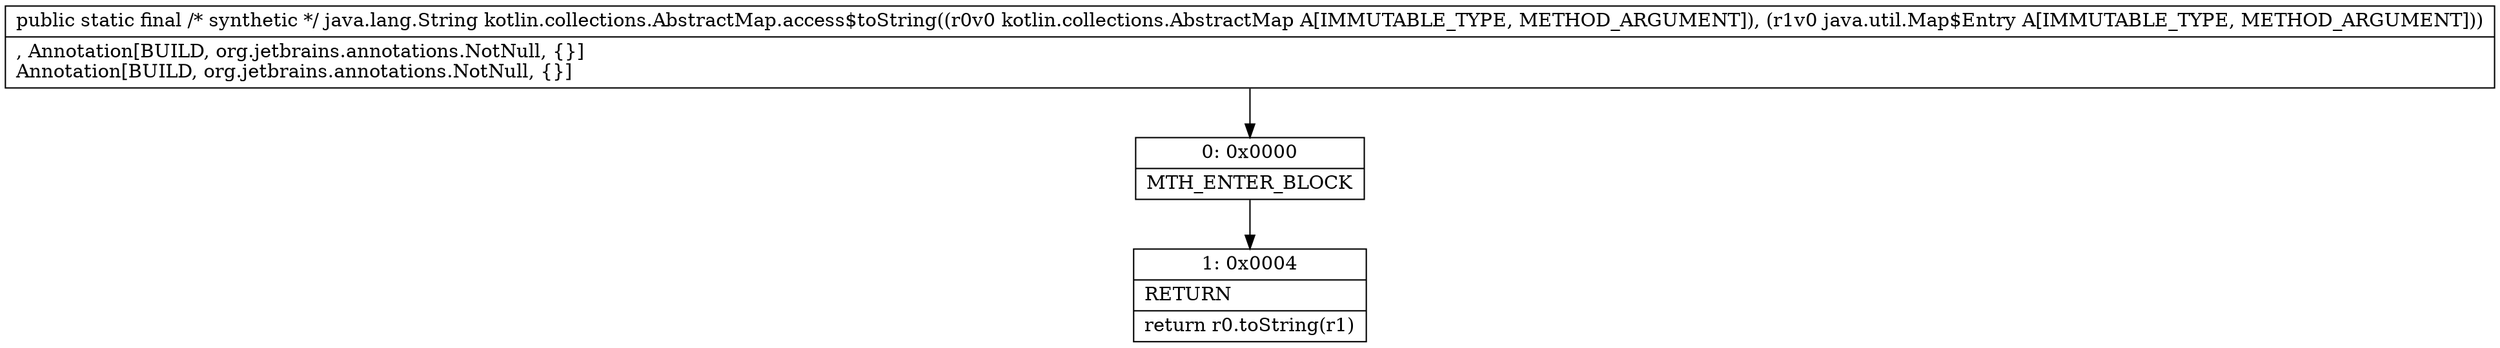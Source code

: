 digraph "CFG forkotlin.collections.AbstractMap.access$toString(Lkotlin\/collections\/AbstractMap;Ljava\/util\/Map$Entry;)Ljava\/lang\/String;" {
Node_0 [shape=record,label="{0\:\ 0x0000|MTH_ENTER_BLOCK\l}"];
Node_1 [shape=record,label="{1\:\ 0x0004|RETURN\l|return r0.toString(r1)\l}"];
MethodNode[shape=record,label="{public static final \/* synthetic *\/ java.lang.String kotlin.collections.AbstractMap.access$toString((r0v0 kotlin.collections.AbstractMap A[IMMUTABLE_TYPE, METHOD_ARGUMENT]), (r1v0 java.util.Map$Entry A[IMMUTABLE_TYPE, METHOD_ARGUMENT]))  | , Annotation[BUILD, org.jetbrains.annotations.NotNull, \{\}]\lAnnotation[BUILD, org.jetbrains.annotations.NotNull, \{\}]\l}"];
MethodNode -> Node_0;
Node_0 -> Node_1;
}

